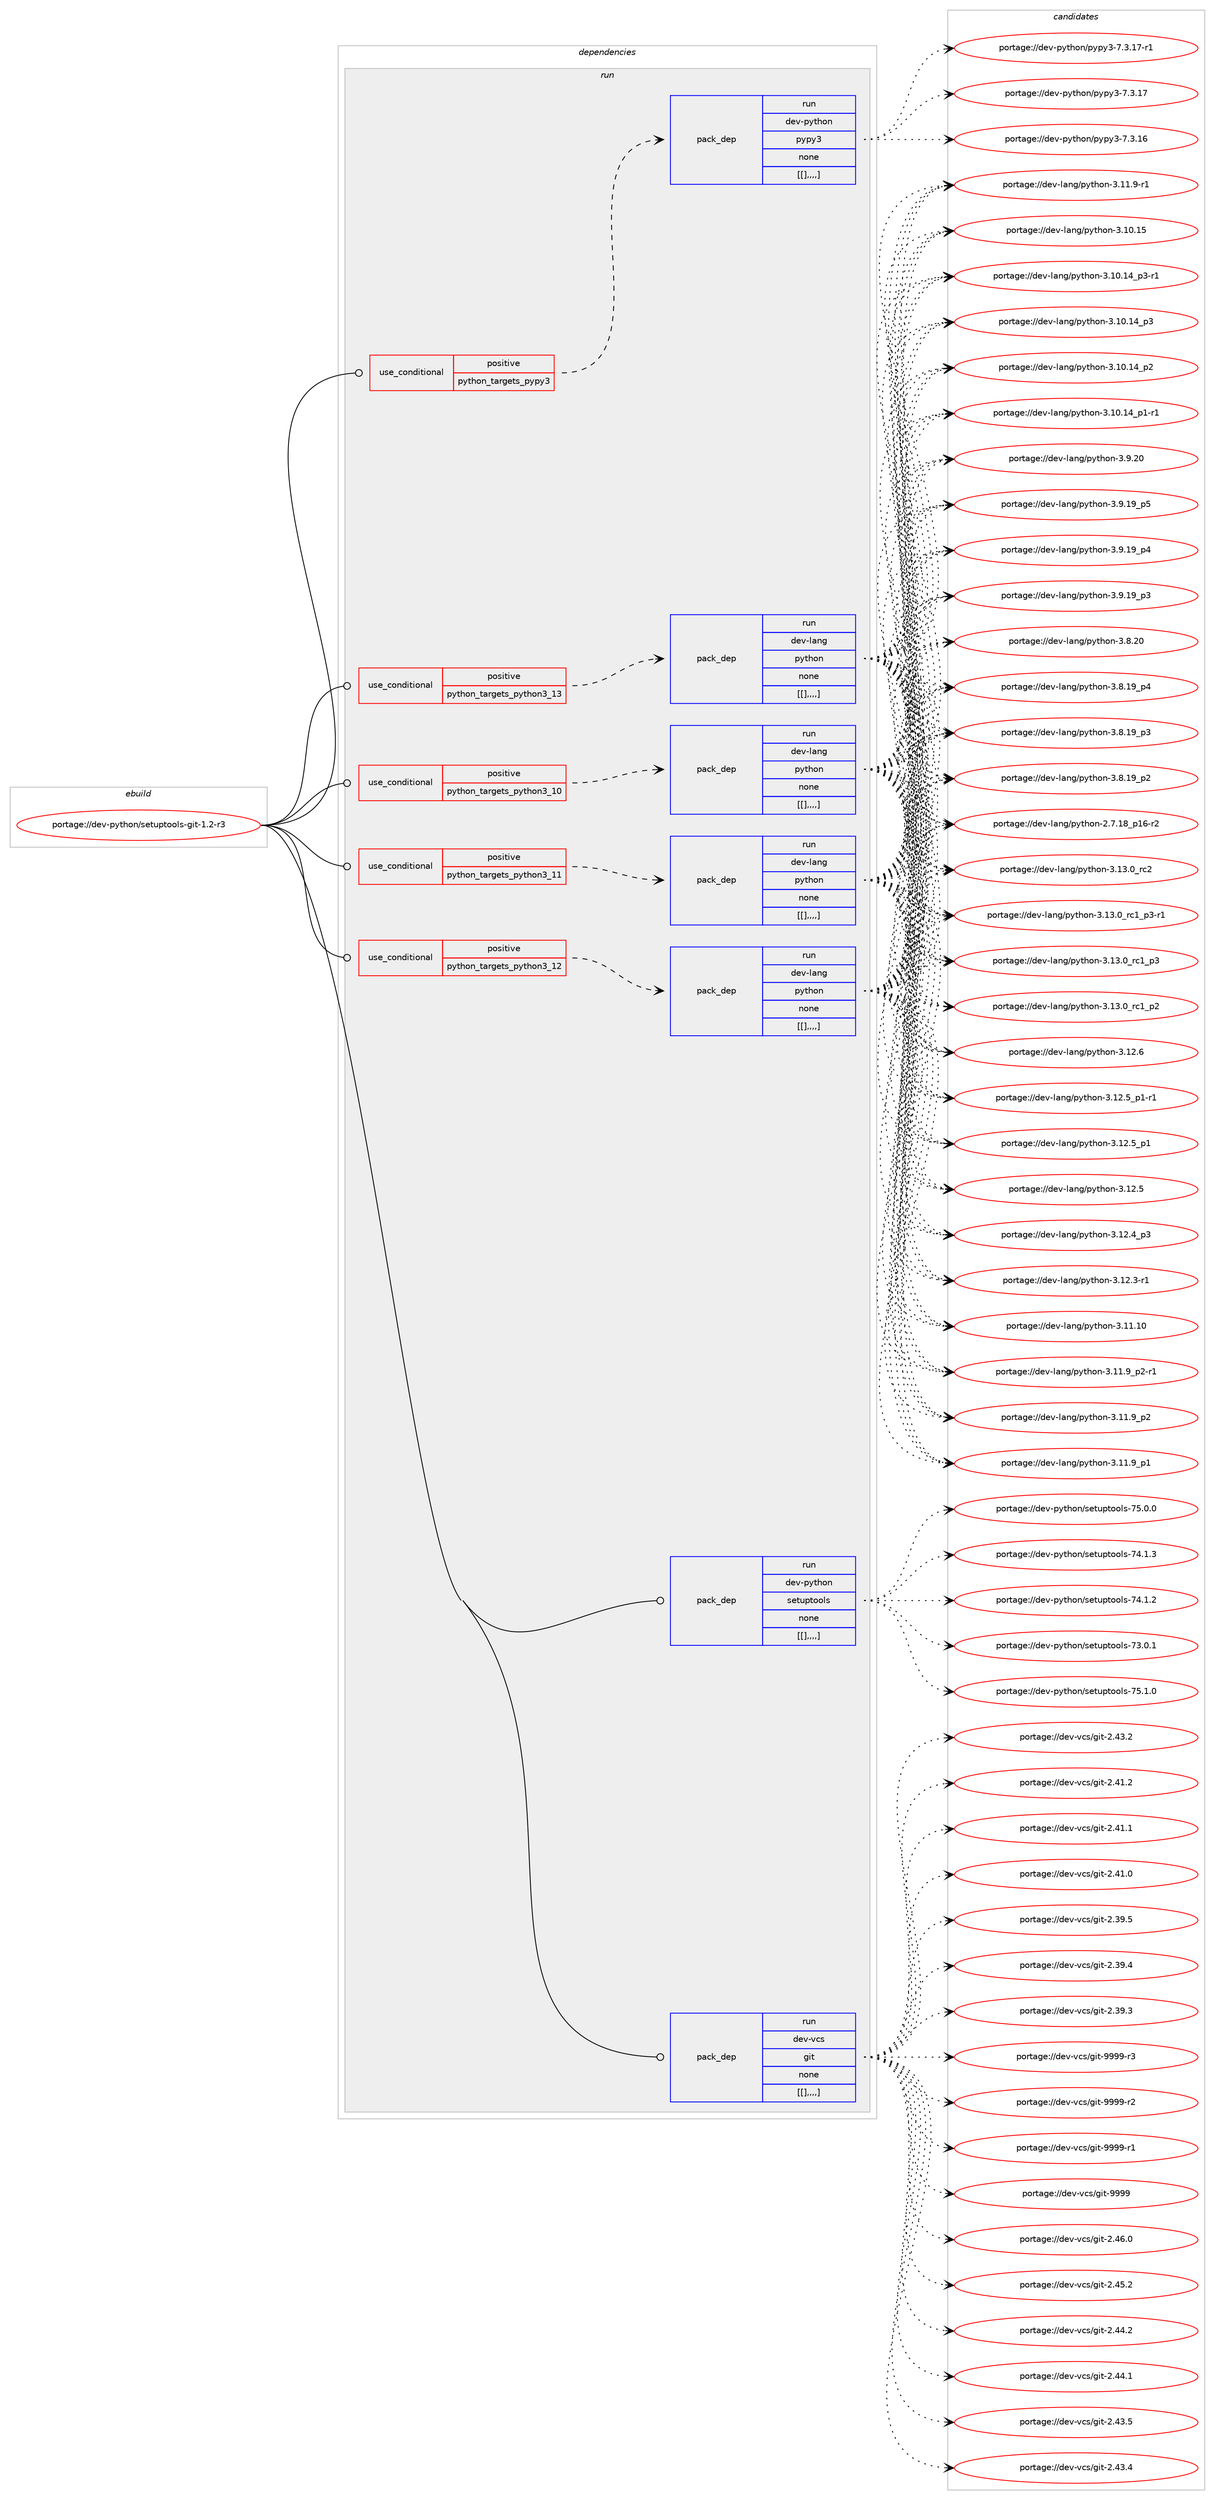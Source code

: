 digraph prolog {

# *************
# Graph options
# *************

newrank=true;
concentrate=true;
compound=true;
graph [rankdir=LR,fontname=Helvetica,fontsize=10,ranksep=1.5];#, ranksep=2.5, nodesep=0.2];
edge  [arrowhead=vee];
node  [fontname=Helvetica,fontsize=10];

# **********
# The ebuild
# **********

subgraph cluster_leftcol {
color=gray;
label=<<i>ebuild</i>>;
id [label="portage://dev-python/setuptools-git-1.2-r3", color=red, width=4, href="../dev-python/setuptools-git-1.2-r3.svg"];
}

# ****************
# The dependencies
# ****************

subgraph cluster_midcol {
color=gray;
label=<<i>dependencies</i>>;
subgraph cluster_compile {
fillcolor="#eeeeee";
style=filled;
label=<<i>compile</i>>;
}
subgraph cluster_compileandrun {
fillcolor="#eeeeee";
style=filled;
label=<<i>compile and run</i>>;
}
subgraph cluster_run {
fillcolor="#eeeeee";
style=filled;
label=<<i>run</i>>;
subgraph cond40499 {
dependency165275 [label=<<TABLE BORDER="0" CELLBORDER="1" CELLSPACING="0" CELLPADDING="4"><TR><TD ROWSPAN="3" CELLPADDING="10">use_conditional</TD></TR><TR><TD>positive</TD></TR><TR><TD>python_targets_pypy3</TD></TR></TABLE>>, shape=none, color=red];
subgraph pack123515 {
dependency165276 [label=<<TABLE BORDER="0" CELLBORDER="1" CELLSPACING="0" CELLPADDING="4" WIDTH="220"><TR><TD ROWSPAN="6" CELLPADDING="30">pack_dep</TD></TR><TR><TD WIDTH="110">run</TD></TR><TR><TD>dev-python</TD></TR><TR><TD>pypy3</TD></TR><TR><TD>none</TD></TR><TR><TD>[[],,,,]</TD></TR></TABLE>>, shape=none, color=blue];
}
dependency165275:e -> dependency165276:w [weight=20,style="dashed",arrowhead="vee"];
}
id:e -> dependency165275:w [weight=20,style="solid",arrowhead="odot"];
subgraph cond40500 {
dependency165277 [label=<<TABLE BORDER="0" CELLBORDER="1" CELLSPACING="0" CELLPADDING="4"><TR><TD ROWSPAN="3" CELLPADDING="10">use_conditional</TD></TR><TR><TD>positive</TD></TR><TR><TD>python_targets_python3_10</TD></TR></TABLE>>, shape=none, color=red];
subgraph pack123516 {
dependency165278 [label=<<TABLE BORDER="0" CELLBORDER="1" CELLSPACING="0" CELLPADDING="4" WIDTH="220"><TR><TD ROWSPAN="6" CELLPADDING="30">pack_dep</TD></TR><TR><TD WIDTH="110">run</TD></TR><TR><TD>dev-lang</TD></TR><TR><TD>python</TD></TR><TR><TD>none</TD></TR><TR><TD>[[],,,,]</TD></TR></TABLE>>, shape=none, color=blue];
}
dependency165277:e -> dependency165278:w [weight=20,style="dashed",arrowhead="vee"];
}
id:e -> dependency165277:w [weight=20,style="solid",arrowhead="odot"];
subgraph cond40501 {
dependency165279 [label=<<TABLE BORDER="0" CELLBORDER="1" CELLSPACING="0" CELLPADDING="4"><TR><TD ROWSPAN="3" CELLPADDING="10">use_conditional</TD></TR><TR><TD>positive</TD></TR><TR><TD>python_targets_python3_11</TD></TR></TABLE>>, shape=none, color=red];
subgraph pack123517 {
dependency165280 [label=<<TABLE BORDER="0" CELLBORDER="1" CELLSPACING="0" CELLPADDING="4" WIDTH="220"><TR><TD ROWSPAN="6" CELLPADDING="30">pack_dep</TD></TR><TR><TD WIDTH="110">run</TD></TR><TR><TD>dev-lang</TD></TR><TR><TD>python</TD></TR><TR><TD>none</TD></TR><TR><TD>[[],,,,]</TD></TR></TABLE>>, shape=none, color=blue];
}
dependency165279:e -> dependency165280:w [weight=20,style="dashed",arrowhead="vee"];
}
id:e -> dependency165279:w [weight=20,style="solid",arrowhead="odot"];
subgraph cond40502 {
dependency165281 [label=<<TABLE BORDER="0" CELLBORDER="1" CELLSPACING="0" CELLPADDING="4"><TR><TD ROWSPAN="3" CELLPADDING="10">use_conditional</TD></TR><TR><TD>positive</TD></TR><TR><TD>python_targets_python3_12</TD></TR></TABLE>>, shape=none, color=red];
subgraph pack123518 {
dependency165282 [label=<<TABLE BORDER="0" CELLBORDER="1" CELLSPACING="0" CELLPADDING="4" WIDTH="220"><TR><TD ROWSPAN="6" CELLPADDING="30">pack_dep</TD></TR><TR><TD WIDTH="110">run</TD></TR><TR><TD>dev-lang</TD></TR><TR><TD>python</TD></TR><TR><TD>none</TD></TR><TR><TD>[[],,,,]</TD></TR></TABLE>>, shape=none, color=blue];
}
dependency165281:e -> dependency165282:w [weight=20,style="dashed",arrowhead="vee"];
}
id:e -> dependency165281:w [weight=20,style="solid",arrowhead="odot"];
subgraph cond40503 {
dependency165283 [label=<<TABLE BORDER="0" CELLBORDER="1" CELLSPACING="0" CELLPADDING="4"><TR><TD ROWSPAN="3" CELLPADDING="10">use_conditional</TD></TR><TR><TD>positive</TD></TR><TR><TD>python_targets_python3_13</TD></TR></TABLE>>, shape=none, color=red];
subgraph pack123519 {
dependency165284 [label=<<TABLE BORDER="0" CELLBORDER="1" CELLSPACING="0" CELLPADDING="4" WIDTH="220"><TR><TD ROWSPAN="6" CELLPADDING="30">pack_dep</TD></TR><TR><TD WIDTH="110">run</TD></TR><TR><TD>dev-lang</TD></TR><TR><TD>python</TD></TR><TR><TD>none</TD></TR><TR><TD>[[],,,,]</TD></TR></TABLE>>, shape=none, color=blue];
}
dependency165283:e -> dependency165284:w [weight=20,style="dashed",arrowhead="vee"];
}
id:e -> dependency165283:w [weight=20,style="solid",arrowhead="odot"];
subgraph pack123520 {
dependency165285 [label=<<TABLE BORDER="0" CELLBORDER="1" CELLSPACING="0" CELLPADDING="4" WIDTH="220"><TR><TD ROWSPAN="6" CELLPADDING="30">pack_dep</TD></TR><TR><TD WIDTH="110">run</TD></TR><TR><TD>dev-python</TD></TR><TR><TD>setuptools</TD></TR><TR><TD>none</TD></TR><TR><TD>[[],,,,]</TD></TR></TABLE>>, shape=none, color=blue];
}
id:e -> dependency165285:w [weight=20,style="solid",arrowhead="odot"];
subgraph pack123521 {
dependency165286 [label=<<TABLE BORDER="0" CELLBORDER="1" CELLSPACING="0" CELLPADDING="4" WIDTH="220"><TR><TD ROWSPAN="6" CELLPADDING="30">pack_dep</TD></TR><TR><TD WIDTH="110">run</TD></TR><TR><TD>dev-vcs</TD></TR><TR><TD>git</TD></TR><TR><TD>none</TD></TR><TR><TD>[[],,,,]</TD></TR></TABLE>>, shape=none, color=blue];
}
id:e -> dependency165286:w [weight=20,style="solid",arrowhead="odot"];
}
}

# **************
# The candidates
# **************

subgraph cluster_choices {
rank=same;
color=gray;
label=<<i>candidates</i>>;

subgraph choice123515 {
color=black;
nodesep=1;
choice100101118451121211161041111104711212111212151455546514649554511449 [label="portage://dev-python/pypy3-7.3.17-r1", color=red, width=4,href="../dev-python/pypy3-7.3.17-r1.svg"];
choice10010111845112121116104111110471121211121215145554651464955 [label="portage://dev-python/pypy3-7.3.17", color=red, width=4,href="../dev-python/pypy3-7.3.17.svg"];
choice10010111845112121116104111110471121211121215145554651464954 [label="portage://dev-python/pypy3-7.3.16", color=red, width=4,href="../dev-python/pypy3-7.3.16.svg"];
dependency165276:e -> choice100101118451121211161041111104711212111212151455546514649554511449:w [style=dotted,weight="100"];
dependency165276:e -> choice10010111845112121116104111110471121211121215145554651464955:w [style=dotted,weight="100"];
dependency165276:e -> choice10010111845112121116104111110471121211121215145554651464954:w [style=dotted,weight="100"];
}
subgraph choice123516 {
color=black;
nodesep=1;
choice10010111845108971101034711212111610411111045514649514648951149950 [label="portage://dev-lang/python-3.13.0_rc2", color=red, width=4,href="../dev-lang/python-3.13.0_rc2.svg"];
choice1001011184510897110103471121211161041111104551464951464895114994995112514511449 [label="portage://dev-lang/python-3.13.0_rc1_p3-r1", color=red, width=4,href="../dev-lang/python-3.13.0_rc1_p3-r1.svg"];
choice100101118451089711010347112121116104111110455146495146489511499499511251 [label="portage://dev-lang/python-3.13.0_rc1_p3", color=red, width=4,href="../dev-lang/python-3.13.0_rc1_p3.svg"];
choice100101118451089711010347112121116104111110455146495146489511499499511250 [label="portage://dev-lang/python-3.13.0_rc1_p2", color=red, width=4,href="../dev-lang/python-3.13.0_rc1_p2.svg"];
choice10010111845108971101034711212111610411111045514649504654 [label="portage://dev-lang/python-3.12.6", color=red, width=4,href="../dev-lang/python-3.12.6.svg"];
choice1001011184510897110103471121211161041111104551464950465395112494511449 [label="portage://dev-lang/python-3.12.5_p1-r1", color=red, width=4,href="../dev-lang/python-3.12.5_p1-r1.svg"];
choice100101118451089711010347112121116104111110455146495046539511249 [label="portage://dev-lang/python-3.12.5_p1", color=red, width=4,href="../dev-lang/python-3.12.5_p1.svg"];
choice10010111845108971101034711212111610411111045514649504653 [label="portage://dev-lang/python-3.12.5", color=red, width=4,href="../dev-lang/python-3.12.5.svg"];
choice100101118451089711010347112121116104111110455146495046529511251 [label="portage://dev-lang/python-3.12.4_p3", color=red, width=4,href="../dev-lang/python-3.12.4_p3.svg"];
choice100101118451089711010347112121116104111110455146495046514511449 [label="portage://dev-lang/python-3.12.3-r1", color=red, width=4,href="../dev-lang/python-3.12.3-r1.svg"];
choice1001011184510897110103471121211161041111104551464949464948 [label="portage://dev-lang/python-3.11.10", color=red, width=4,href="../dev-lang/python-3.11.10.svg"];
choice1001011184510897110103471121211161041111104551464949465795112504511449 [label="portage://dev-lang/python-3.11.9_p2-r1", color=red, width=4,href="../dev-lang/python-3.11.9_p2-r1.svg"];
choice100101118451089711010347112121116104111110455146494946579511250 [label="portage://dev-lang/python-3.11.9_p2", color=red, width=4,href="../dev-lang/python-3.11.9_p2.svg"];
choice100101118451089711010347112121116104111110455146494946579511249 [label="portage://dev-lang/python-3.11.9_p1", color=red, width=4,href="../dev-lang/python-3.11.9_p1.svg"];
choice100101118451089711010347112121116104111110455146494946574511449 [label="portage://dev-lang/python-3.11.9-r1", color=red, width=4,href="../dev-lang/python-3.11.9-r1.svg"];
choice1001011184510897110103471121211161041111104551464948464953 [label="portage://dev-lang/python-3.10.15", color=red, width=4,href="../dev-lang/python-3.10.15.svg"];
choice100101118451089711010347112121116104111110455146494846495295112514511449 [label="portage://dev-lang/python-3.10.14_p3-r1", color=red, width=4,href="../dev-lang/python-3.10.14_p3-r1.svg"];
choice10010111845108971101034711212111610411111045514649484649529511251 [label="portage://dev-lang/python-3.10.14_p3", color=red, width=4,href="../dev-lang/python-3.10.14_p3.svg"];
choice10010111845108971101034711212111610411111045514649484649529511250 [label="portage://dev-lang/python-3.10.14_p2", color=red, width=4,href="../dev-lang/python-3.10.14_p2.svg"];
choice100101118451089711010347112121116104111110455146494846495295112494511449 [label="portage://dev-lang/python-3.10.14_p1-r1", color=red, width=4,href="../dev-lang/python-3.10.14_p1-r1.svg"];
choice10010111845108971101034711212111610411111045514657465048 [label="portage://dev-lang/python-3.9.20", color=red, width=4,href="../dev-lang/python-3.9.20.svg"];
choice100101118451089711010347112121116104111110455146574649579511253 [label="portage://dev-lang/python-3.9.19_p5", color=red, width=4,href="../dev-lang/python-3.9.19_p5.svg"];
choice100101118451089711010347112121116104111110455146574649579511252 [label="portage://dev-lang/python-3.9.19_p4", color=red, width=4,href="../dev-lang/python-3.9.19_p4.svg"];
choice100101118451089711010347112121116104111110455146574649579511251 [label="portage://dev-lang/python-3.9.19_p3", color=red, width=4,href="../dev-lang/python-3.9.19_p3.svg"];
choice10010111845108971101034711212111610411111045514656465048 [label="portage://dev-lang/python-3.8.20", color=red, width=4,href="../dev-lang/python-3.8.20.svg"];
choice100101118451089711010347112121116104111110455146564649579511252 [label="portage://dev-lang/python-3.8.19_p4", color=red, width=4,href="../dev-lang/python-3.8.19_p4.svg"];
choice100101118451089711010347112121116104111110455146564649579511251 [label="portage://dev-lang/python-3.8.19_p3", color=red, width=4,href="../dev-lang/python-3.8.19_p3.svg"];
choice100101118451089711010347112121116104111110455146564649579511250 [label="portage://dev-lang/python-3.8.19_p2", color=red, width=4,href="../dev-lang/python-3.8.19_p2.svg"];
choice100101118451089711010347112121116104111110455046554649569511249544511450 [label="portage://dev-lang/python-2.7.18_p16-r2", color=red, width=4,href="../dev-lang/python-2.7.18_p16-r2.svg"];
dependency165278:e -> choice10010111845108971101034711212111610411111045514649514648951149950:w [style=dotted,weight="100"];
dependency165278:e -> choice1001011184510897110103471121211161041111104551464951464895114994995112514511449:w [style=dotted,weight="100"];
dependency165278:e -> choice100101118451089711010347112121116104111110455146495146489511499499511251:w [style=dotted,weight="100"];
dependency165278:e -> choice100101118451089711010347112121116104111110455146495146489511499499511250:w [style=dotted,weight="100"];
dependency165278:e -> choice10010111845108971101034711212111610411111045514649504654:w [style=dotted,weight="100"];
dependency165278:e -> choice1001011184510897110103471121211161041111104551464950465395112494511449:w [style=dotted,weight="100"];
dependency165278:e -> choice100101118451089711010347112121116104111110455146495046539511249:w [style=dotted,weight="100"];
dependency165278:e -> choice10010111845108971101034711212111610411111045514649504653:w [style=dotted,weight="100"];
dependency165278:e -> choice100101118451089711010347112121116104111110455146495046529511251:w [style=dotted,weight="100"];
dependency165278:e -> choice100101118451089711010347112121116104111110455146495046514511449:w [style=dotted,weight="100"];
dependency165278:e -> choice1001011184510897110103471121211161041111104551464949464948:w [style=dotted,weight="100"];
dependency165278:e -> choice1001011184510897110103471121211161041111104551464949465795112504511449:w [style=dotted,weight="100"];
dependency165278:e -> choice100101118451089711010347112121116104111110455146494946579511250:w [style=dotted,weight="100"];
dependency165278:e -> choice100101118451089711010347112121116104111110455146494946579511249:w [style=dotted,weight="100"];
dependency165278:e -> choice100101118451089711010347112121116104111110455146494946574511449:w [style=dotted,weight="100"];
dependency165278:e -> choice1001011184510897110103471121211161041111104551464948464953:w [style=dotted,weight="100"];
dependency165278:e -> choice100101118451089711010347112121116104111110455146494846495295112514511449:w [style=dotted,weight="100"];
dependency165278:e -> choice10010111845108971101034711212111610411111045514649484649529511251:w [style=dotted,weight="100"];
dependency165278:e -> choice10010111845108971101034711212111610411111045514649484649529511250:w [style=dotted,weight="100"];
dependency165278:e -> choice100101118451089711010347112121116104111110455146494846495295112494511449:w [style=dotted,weight="100"];
dependency165278:e -> choice10010111845108971101034711212111610411111045514657465048:w [style=dotted,weight="100"];
dependency165278:e -> choice100101118451089711010347112121116104111110455146574649579511253:w [style=dotted,weight="100"];
dependency165278:e -> choice100101118451089711010347112121116104111110455146574649579511252:w [style=dotted,weight="100"];
dependency165278:e -> choice100101118451089711010347112121116104111110455146574649579511251:w [style=dotted,weight="100"];
dependency165278:e -> choice10010111845108971101034711212111610411111045514656465048:w [style=dotted,weight="100"];
dependency165278:e -> choice100101118451089711010347112121116104111110455146564649579511252:w [style=dotted,weight="100"];
dependency165278:e -> choice100101118451089711010347112121116104111110455146564649579511251:w [style=dotted,weight="100"];
dependency165278:e -> choice100101118451089711010347112121116104111110455146564649579511250:w [style=dotted,weight="100"];
dependency165278:e -> choice100101118451089711010347112121116104111110455046554649569511249544511450:w [style=dotted,weight="100"];
}
subgraph choice123517 {
color=black;
nodesep=1;
choice10010111845108971101034711212111610411111045514649514648951149950 [label="portage://dev-lang/python-3.13.0_rc2", color=red, width=4,href="../dev-lang/python-3.13.0_rc2.svg"];
choice1001011184510897110103471121211161041111104551464951464895114994995112514511449 [label="portage://dev-lang/python-3.13.0_rc1_p3-r1", color=red, width=4,href="../dev-lang/python-3.13.0_rc1_p3-r1.svg"];
choice100101118451089711010347112121116104111110455146495146489511499499511251 [label="portage://dev-lang/python-3.13.0_rc1_p3", color=red, width=4,href="../dev-lang/python-3.13.0_rc1_p3.svg"];
choice100101118451089711010347112121116104111110455146495146489511499499511250 [label="portage://dev-lang/python-3.13.0_rc1_p2", color=red, width=4,href="../dev-lang/python-3.13.0_rc1_p2.svg"];
choice10010111845108971101034711212111610411111045514649504654 [label="portage://dev-lang/python-3.12.6", color=red, width=4,href="../dev-lang/python-3.12.6.svg"];
choice1001011184510897110103471121211161041111104551464950465395112494511449 [label="portage://dev-lang/python-3.12.5_p1-r1", color=red, width=4,href="../dev-lang/python-3.12.5_p1-r1.svg"];
choice100101118451089711010347112121116104111110455146495046539511249 [label="portage://dev-lang/python-3.12.5_p1", color=red, width=4,href="../dev-lang/python-3.12.5_p1.svg"];
choice10010111845108971101034711212111610411111045514649504653 [label="portage://dev-lang/python-3.12.5", color=red, width=4,href="../dev-lang/python-3.12.5.svg"];
choice100101118451089711010347112121116104111110455146495046529511251 [label="portage://dev-lang/python-3.12.4_p3", color=red, width=4,href="../dev-lang/python-3.12.4_p3.svg"];
choice100101118451089711010347112121116104111110455146495046514511449 [label="portage://dev-lang/python-3.12.3-r1", color=red, width=4,href="../dev-lang/python-3.12.3-r1.svg"];
choice1001011184510897110103471121211161041111104551464949464948 [label="portage://dev-lang/python-3.11.10", color=red, width=4,href="../dev-lang/python-3.11.10.svg"];
choice1001011184510897110103471121211161041111104551464949465795112504511449 [label="portage://dev-lang/python-3.11.9_p2-r1", color=red, width=4,href="../dev-lang/python-3.11.9_p2-r1.svg"];
choice100101118451089711010347112121116104111110455146494946579511250 [label="portage://dev-lang/python-3.11.9_p2", color=red, width=4,href="../dev-lang/python-3.11.9_p2.svg"];
choice100101118451089711010347112121116104111110455146494946579511249 [label="portage://dev-lang/python-3.11.9_p1", color=red, width=4,href="../dev-lang/python-3.11.9_p1.svg"];
choice100101118451089711010347112121116104111110455146494946574511449 [label="portage://dev-lang/python-3.11.9-r1", color=red, width=4,href="../dev-lang/python-3.11.9-r1.svg"];
choice1001011184510897110103471121211161041111104551464948464953 [label="portage://dev-lang/python-3.10.15", color=red, width=4,href="../dev-lang/python-3.10.15.svg"];
choice100101118451089711010347112121116104111110455146494846495295112514511449 [label="portage://dev-lang/python-3.10.14_p3-r1", color=red, width=4,href="../dev-lang/python-3.10.14_p3-r1.svg"];
choice10010111845108971101034711212111610411111045514649484649529511251 [label="portage://dev-lang/python-3.10.14_p3", color=red, width=4,href="../dev-lang/python-3.10.14_p3.svg"];
choice10010111845108971101034711212111610411111045514649484649529511250 [label="portage://dev-lang/python-3.10.14_p2", color=red, width=4,href="../dev-lang/python-3.10.14_p2.svg"];
choice100101118451089711010347112121116104111110455146494846495295112494511449 [label="portage://dev-lang/python-3.10.14_p1-r1", color=red, width=4,href="../dev-lang/python-3.10.14_p1-r1.svg"];
choice10010111845108971101034711212111610411111045514657465048 [label="portage://dev-lang/python-3.9.20", color=red, width=4,href="../dev-lang/python-3.9.20.svg"];
choice100101118451089711010347112121116104111110455146574649579511253 [label="portage://dev-lang/python-3.9.19_p5", color=red, width=4,href="../dev-lang/python-3.9.19_p5.svg"];
choice100101118451089711010347112121116104111110455146574649579511252 [label="portage://dev-lang/python-3.9.19_p4", color=red, width=4,href="../dev-lang/python-3.9.19_p4.svg"];
choice100101118451089711010347112121116104111110455146574649579511251 [label="portage://dev-lang/python-3.9.19_p3", color=red, width=4,href="../dev-lang/python-3.9.19_p3.svg"];
choice10010111845108971101034711212111610411111045514656465048 [label="portage://dev-lang/python-3.8.20", color=red, width=4,href="../dev-lang/python-3.8.20.svg"];
choice100101118451089711010347112121116104111110455146564649579511252 [label="portage://dev-lang/python-3.8.19_p4", color=red, width=4,href="../dev-lang/python-3.8.19_p4.svg"];
choice100101118451089711010347112121116104111110455146564649579511251 [label="portage://dev-lang/python-3.8.19_p3", color=red, width=4,href="../dev-lang/python-3.8.19_p3.svg"];
choice100101118451089711010347112121116104111110455146564649579511250 [label="portage://dev-lang/python-3.8.19_p2", color=red, width=4,href="../dev-lang/python-3.8.19_p2.svg"];
choice100101118451089711010347112121116104111110455046554649569511249544511450 [label="portage://dev-lang/python-2.7.18_p16-r2", color=red, width=4,href="../dev-lang/python-2.7.18_p16-r2.svg"];
dependency165280:e -> choice10010111845108971101034711212111610411111045514649514648951149950:w [style=dotted,weight="100"];
dependency165280:e -> choice1001011184510897110103471121211161041111104551464951464895114994995112514511449:w [style=dotted,weight="100"];
dependency165280:e -> choice100101118451089711010347112121116104111110455146495146489511499499511251:w [style=dotted,weight="100"];
dependency165280:e -> choice100101118451089711010347112121116104111110455146495146489511499499511250:w [style=dotted,weight="100"];
dependency165280:e -> choice10010111845108971101034711212111610411111045514649504654:w [style=dotted,weight="100"];
dependency165280:e -> choice1001011184510897110103471121211161041111104551464950465395112494511449:w [style=dotted,weight="100"];
dependency165280:e -> choice100101118451089711010347112121116104111110455146495046539511249:w [style=dotted,weight="100"];
dependency165280:e -> choice10010111845108971101034711212111610411111045514649504653:w [style=dotted,weight="100"];
dependency165280:e -> choice100101118451089711010347112121116104111110455146495046529511251:w [style=dotted,weight="100"];
dependency165280:e -> choice100101118451089711010347112121116104111110455146495046514511449:w [style=dotted,weight="100"];
dependency165280:e -> choice1001011184510897110103471121211161041111104551464949464948:w [style=dotted,weight="100"];
dependency165280:e -> choice1001011184510897110103471121211161041111104551464949465795112504511449:w [style=dotted,weight="100"];
dependency165280:e -> choice100101118451089711010347112121116104111110455146494946579511250:w [style=dotted,weight="100"];
dependency165280:e -> choice100101118451089711010347112121116104111110455146494946579511249:w [style=dotted,weight="100"];
dependency165280:e -> choice100101118451089711010347112121116104111110455146494946574511449:w [style=dotted,weight="100"];
dependency165280:e -> choice1001011184510897110103471121211161041111104551464948464953:w [style=dotted,weight="100"];
dependency165280:e -> choice100101118451089711010347112121116104111110455146494846495295112514511449:w [style=dotted,weight="100"];
dependency165280:e -> choice10010111845108971101034711212111610411111045514649484649529511251:w [style=dotted,weight="100"];
dependency165280:e -> choice10010111845108971101034711212111610411111045514649484649529511250:w [style=dotted,weight="100"];
dependency165280:e -> choice100101118451089711010347112121116104111110455146494846495295112494511449:w [style=dotted,weight="100"];
dependency165280:e -> choice10010111845108971101034711212111610411111045514657465048:w [style=dotted,weight="100"];
dependency165280:e -> choice100101118451089711010347112121116104111110455146574649579511253:w [style=dotted,weight="100"];
dependency165280:e -> choice100101118451089711010347112121116104111110455146574649579511252:w [style=dotted,weight="100"];
dependency165280:e -> choice100101118451089711010347112121116104111110455146574649579511251:w [style=dotted,weight="100"];
dependency165280:e -> choice10010111845108971101034711212111610411111045514656465048:w [style=dotted,weight="100"];
dependency165280:e -> choice100101118451089711010347112121116104111110455146564649579511252:w [style=dotted,weight="100"];
dependency165280:e -> choice100101118451089711010347112121116104111110455146564649579511251:w [style=dotted,weight="100"];
dependency165280:e -> choice100101118451089711010347112121116104111110455146564649579511250:w [style=dotted,weight="100"];
dependency165280:e -> choice100101118451089711010347112121116104111110455046554649569511249544511450:w [style=dotted,weight="100"];
}
subgraph choice123518 {
color=black;
nodesep=1;
choice10010111845108971101034711212111610411111045514649514648951149950 [label="portage://dev-lang/python-3.13.0_rc2", color=red, width=4,href="../dev-lang/python-3.13.0_rc2.svg"];
choice1001011184510897110103471121211161041111104551464951464895114994995112514511449 [label="portage://dev-lang/python-3.13.0_rc1_p3-r1", color=red, width=4,href="../dev-lang/python-3.13.0_rc1_p3-r1.svg"];
choice100101118451089711010347112121116104111110455146495146489511499499511251 [label="portage://dev-lang/python-3.13.0_rc1_p3", color=red, width=4,href="../dev-lang/python-3.13.0_rc1_p3.svg"];
choice100101118451089711010347112121116104111110455146495146489511499499511250 [label="portage://dev-lang/python-3.13.0_rc1_p2", color=red, width=4,href="../dev-lang/python-3.13.0_rc1_p2.svg"];
choice10010111845108971101034711212111610411111045514649504654 [label="portage://dev-lang/python-3.12.6", color=red, width=4,href="../dev-lang/python-3.12.6.svg"];
choice1001011184510897110103471121211161041111104551464950465395112494511449 [label="portage://dev-lang/python-3.12.5_p1-r1", color=red, width=4,href="../dev-lang/python-3.12.5_p1-r1.svg"];
choice100101118451089711010347112121116104111110455146495046539511249 [label="portage://dev-lang/python-3.12.5_p1", color=red, width=4,href="../dev-lang/python-3.12.5_p1.svg"];
choice10010111845108971101034711212111610411111045514649504653 [label="portage://dev-lang/python-3.12.5", color=red, width=4,href="../dev-lang/python-3.12.5.svg"];
choice100101118451089711010347112121116104111110455146495046529511251 [label="portage://dev-lang/python-3.12.4_p3", color=red, width=4,href="../dev-lang/python-3.12.4_p3.svg"];
choice100101118451089711010347112121116104111110455146495046514511449 [label="portage://dev-lang/python-3.12.3-r1", color=red, width=4,href="../dev-lang/python-3.12.3-r1.svg"];
choice1001011184510897110103471121211161041111104551464949464948 [label="portage://dev-lang/python-3.11.10", color=red, width=4,href="../dev-lang/python-3.11.10.svg"];
choice1001011184510897110103471121211161041111104551464949465795112504511449 [label="portage://dev-lang/python-3.11.9_p2-r1", color=red, width=4,href="../dev-lang/python-3.11.9_p2-r1.svg"];
choice100101118451089711010347112121116104111110455146494946579511250 [label="portage://dev-lang/python-3.11.9_p2", color=red, width=4,href="../dev-lang/python-3.11.9_p2.svg"];
choice100101118451089711010347112121116104111110455146494946579511249 [label="portage://dev-lang/python-3.11.9_p1", color=red, width=4,href="../dev-lang/python-3.11.9_p1.svg"];
choice100101118451089711010347112121116104111110455146494946574511449 [label="portage://dev-lang/python-3.11.9-r1", color=red, width=4,href="../dev-lang/python-3.11.9-r1.svg"];
choice1001011184510897110103471121211161041111104551464948464953 [label="portage://dev-lang/python-3.10.15", color=red, width=4,href="../dev-lang/python-3.10.15.svg"];
choice100101118451089711010347112121116104111110455146494846495295112514511449 [label="portage://dev-lang/python-3.10.14_p3-r1", color=red, width=4,href="../dev-lang/python-3.10.14_p3-r1.svg"];
choice10010111845108971101034711212111610411111045514649484649529511251 [label="portage://dev-lang/python-3.10.14_p3", color=red, width=4,href="../dev-lang/python-3.10.14_p3.svg"];
choice10010111845108971101034711212111610411111045514649484649529511250 [label="portage://dev-lang/python-3.10.14_p2", color=red, width=4,href="../dev-lang/python-3.10.14_p2.svg"];
choice100101118451089711010347112121116104111110455146494846495295112494511449 [label="portage://dev-lang/python-3.10.14_p1-r1", color=red, width=4,href="../dev-lang/python-3.10.14_p1-r1.svg"];
choice10010111845108971101034711212111610411111045514657465048 [label="portage://dev-lang/python-3.9.20", color=red, width=4,href="../dev-lang/python-3.9.20.svg"];
choice100101118451089711010347112121116104111110455146574649579511253 [label="portage://dev-lang/python-3.9.19_p5", color=red, width=4,href="../dev-lang/python-3.9.19_p5.svg"];
choice100101118451089711010347112121116104111110455146574649579511252 [label="portage://dev-lang/python-3.9.19_p4", color=red, width=4,href="../dev-lang/python-3.9.19_p4.svg"];
choice100101118451089711010347112121116104111110455146574649579511251 [label="portage://dev-lang/python-3.9.19_p3", color=red, width=4,href="../dev-lang/python-3.9.19_p3.svg"];
choice10010111845108971101034711212111610411111045514656465048 [label="portage://dev-lang/python-3.8.20", color=red, width=4,href="../dev-lang/python-3.8.20.svg"];
choice100101118451089711010347112121116104111110455146564649579511252 [label="portage://dev-lang/python-3.8.19_p4", color=red, width=4,href="../dev-lang/python-3.8.19_p4.svg"];
choice100101118451089711010347112121116104111110455146564649579511251 [label="portage://dev-lang/python-3.8.19_p3", color=red, width=4,href="../dev-lang/python-3.8.19_p3.svg"];
choice100101118451089711010347112121116104111110455146564649579511250 [label="portage://dev-lang/python-3.8.19_p2", color=red, width=4,href="../dev-lang/python-3.8.19_p2.svg"];
choice100101118451089711010347112121116104111110455046554649569511249544511450 [label="portage://dev-lang/python-2.7.18_p16-r2", color=red, width=4,href="../dev-lang/python-2.7.18_p16-r2.svg"];
dependency165282:e -> choice10010111845108971101034711212111610411111045514649514648951149950:w [style=dotted,weight="100"];
dependency165282:e -> choice1001011184510897110103471121211161041111104551464951464895114994995112514511449:w [style=dotted,weight="100"];
dependency165282:e -> choice100101118451089711010347112121116104111110455146495146489511499499511251:w [style=dotted,weight="100"];
dependency165282:e -> choice100101118451089711010347112121116104111110455146495146489511499499511250:w [style=dotted,weight="100"];
dependency165282:e -> choice10010111845108971101034711212111610411111045514649504654:w [style=dotted,weight="100"];
dependency165282:e -> choice1001011184510897110103471121211161041111104551464950465395112494511449:w [style=dotted,weight="100"];
dependency165282:e -> choice100101118451089711010347112121116104111110455146495046539511249:w [style=dotted,weight="100"];
dependency165282:e -> choice10010111845108971101034711212111610411111045514649504653:w [style=dotted,weight="100"];
dependency165282:e -> choice100101118451089711010347112121116104111110455146495046529511251:w [style=dotted,weight="100"];
dependency165282:e -> choice100101118451089711010347112121116104111110455146495046514511449:w [style=dotted,weight="100"];
dependency165282:e -> choice1001011184510897110103471121211161041111104551464949464948:w [style=dotted,weight="100"];
dependency165282:e -> choice1001011184510897110103471121211161041111104551464949465795112504511449:w [style=dotted,weight="100"];
dependency165282:e -> choice100101118451089711010347112121116104111110455146494946579511250:w [style=dotted,weight="100"];
dependency165282:e -> choice100101118451089711010347112121116104111110455146494946579511249:w [style=dotted,weight="100"];
dependency165282:e -> choice100101118451089711010347112121116104111110455146494946574511449:w [style=dotted,weight="100"];
dependency165282:e -> choice1001011184510897110103471121211161041111104551464948464953:w [style=dotted,weight="100"];
dependency165282:e -> choice100101118451089711010347112121116104111110455146494846495295112514511449:w [style=dotted,weight="100"];
dependency165282:e -> choice10010111845108971101034711212111610411111045514649484649529511251:w [style=dotted,weight="100"];
dependency165282:e -> choice10010111845108971101034711212111610411111045514649484649529511250:w [style=dotted,weight="100"];
dependency165282:e -> choice100101118451089711010347112121116104111110455146494846495295112494511449:w [style=dotted,weight="100"];
dependency165282:e -> choice10010111845108971101034711212111610411111045514657465048:w [style=dotted,weight="100"];
dependency165282:e -> choice100101118451089711010347112121116104111110455146574649579511253:w [style=dotted,weight="100"];
dependency165282:e -> choice100101118451089711010347112121116104111110455146574649579511252:w [style=dotted,weight="100"];
dependency165282:e -> choice100101118451089711010347112121116104111110455146574649579511251:w [style=dotted,weight="100"];
dependency165282:e -> choice10010111845108971101034711212111610411111045514656465048:w [style=dotted,weight="100"];
dependency165282:e -> choice100101118451089711010347112121116104111110455146564649579511252:w [style=dotted,weight="100"];
dependency165282:e -> choice100101118451089711010347112121116104111110455146564649579511251:w [style=dotted,weight="100"];
dependency165282:e -> choice100101118451089711010347112121116104111110455146564649579511250:w [style=dotted,weight="100"];
dependency165282:e -> choice100101118451089711010347112121116104111110455046554649569511249544511450:w [style=dotted,weight="100"];
}
subgraph choice123519 {
color=black;
nodesep=1;
choice10010111845108971101034711212111610411111045514649514648951149950 [label="portage://dev-lang/python-3.13.0_rc2", color=red, width=4,href="../dev-lang/python-3.13.0_rc2.svg"];
choice1001011184510897110103471121211161041111104551464951464895114994995112514511449 [label="portage://dev-lang/python-3.13.0_rc1_p3-r1", color=red, width=4,href="../dev-lang/python-3.13.0_rc1_p3-r1.svg"];
choice100101118451089711010347112121116104111110455146495146489511499499511251 [label="portage://dev-lang/python-3.13.0_rc1_p3", color=red, width=4,href="../dev-lang/python-3.13.0_rc1_p3.svg"];
choice100101118451089711010347112121116104111110455146495146489511499499511250 [label="portage://dev-lang/python-3.13.0_rc1_p2", color=red, width=4,href="../dev-lang/python-3.13.0_rc1_p2.svg"];
choice10010111845108971101034711212111610411111045514649504654 [label="portage://dev-lang/python-3.12.6", color=red, width=4,href="../dev-lang/python-3.12.6.svg"];
choice1001011184510897110103471121211161041111104551464950465395112494511449 [label="portage://dev-lang/python-3.12.5_p1-r1", color=red, width=4,href="../dev-lang/python-3.12.5_p1-r1.svg"];
choice100101118451089711010347112121116104111110455146495046539511249 [label="portage://dev-lang/python-3.12.5_p1", color=red, width=4,href="../dev-lang/python-3.12.5_p1.svg"];
choice10010111845108971101034711212111610411111045514649504653 [label="portage://dev-lang/python-3.12.5", color=red, width=4,href="../dev-lang/python-3.12.5.svg"];
choice100101118451089711010347112121116104111110455146495046529511251 [label="portage://dev-lang/python-3.12.4_p3", color=red, width=4,href="../dev-lang/python-3.12.4_p3.svg"];
choice100101118451089711010347112121116104111110455146495046514511449 [label="portage://dev-lang/python-3.12.3-r1", color=red, width=4,href="../dev-lang/python-3.12.3-r1.svg"];
choice1001011184510897110103471121211161041111104551464949464948 [label="portage://dev-lang/python-3.11.10", color=red, width=4,href="../dev-lang/python-3.11.10.svg"];
choice1001011184510897110103471121211161041111104551464949465795112504511449 [label="portage://dev-lang/python-3.11.9_p2-r1", color=red, width=4,href="../dev-lang/python-3.11.9_p2-r1.svg"];
choice100101118451089711010347112121116104111110455146494946579511250 [label="portage://dev-lang/python-3.11.9_p2", color=red, width=4,href="../dev-lang/python-3.11.9_p2.svg"];
choice100101118451089711010347112121116104111110455146494946579511249 [label="portage://dev-lang/python-3.11.9_p1", color=red, width=4,href="../dev-lang/python-3.11.9_p1.svg"];
choice100101118451089711010347112121116104111110455146494946574511449 [label="portage://dev-lang/python-3.11.9-r1", color=red, width=4,href="../dev-lang/python-3.11.9-r1.svg"];
choice1001011184510897110103471121211161041111104551464948464953 [label="portage://dev-lang/python-3.10.15", color=red, width=4,href="../dev-lang/python-3.10.15.svg"];
choice100101118451089711010347112121116104111110455146494846495295112514511449 [label="portage://dev-lang/python-3.10.14_p3-r1", color=red, width=4,href="../dev-lang/python-3.10.14_p3-r1.svg"];
choice10010111845108971101034711212111610411111045514649484649529511251 [label="portage://dev-lang/python-3.10.14_p3", color=red, width=4,href="../dev-lang/python-3.10.14_p3.svg"];
choice10010111845108971101034711212111610411111045514649484649529511250 [label="portage://dev-lang/python-3.10.14_p2", color=red, width=4,href="../dev-lang/python-3.10.14_p2.svg"];
choice100101118451089711010347112121116104111110455146494846495295112494511449 [label="portage://dev-lang/python-3.10.14_p1-r1", color=red, width=4,href="../dev-lang/python-3.10.14_p1-r1.svg"];
choice10010111845108971101034711212111610411111045514657465048 [label="portage://dev-lang/python-3.9.20", color=red, width=4,href="../dev-lang/python-3.9.20.svg"];
choice100101118451089711010347112121116104111110455146574649579511253 [label="portage://dev-lang/python-3.9.19_p5", color=red, width=4,href="../dev-lang/python-3.9.19_p5.svg"];
choice100101118451089711010347112121116104111110455146574649579511252 [label="portage://dev-lang/python-3.9.19_p4", color=red, width=4,href="../dev-lang/python-3.9.19_p4.svg"];
choice100101118451089711010347112121116104111110455146574649579511251 [label="portage://dev-lang/python-3.9.19_p3", color=red, width=4,href="../dev-lang/python-3.9.19_p3.svg"];
choice10010111845108971101034711212111610411111045514656465048 [label="portage://dev-lang/python-3.8.20", color=red, width=4,href="../dev-lang/python-3.8.20.svg"];
choice100101118451089711010347112121116104111110455146564649579511252 [label="portage://dev-lang/python-3.8.19_p4", color=red, width=4,href="../dev-lang/python-3.8.19_p4.svg"];
choice100101118451089711010347112121116104111110455146564649579511251 [label="portage://dev-lang/python-3.8.19_p3", color=red, width=4,href="../dev-lang/python-3.8.19_p3.svg"];
choice100101118451089711010347112121116104111110455146564649579511250 [label="portage://dev-lang/python-3.8.19_p2", color=red, width=4,href="../dev-lang/python-3.8.19_p2.svg"];
choice100101118451089711010347112121116104111110455046554649569511249544511450 [label="portage://dev-lang/python-2.7.18_p16-r2", color=red, width=4,href="../dev-lang/python-2.7.18_p16-r2.svg"];
dependency165284:e -> choice10010111845108971101034711212111610411111045514649514648951149950:w [style=dotted,weight="100"];
dependency165284:e -> choice1001011184510897110103471121211161041111104551464951464895114994995112514511449:w [style=dotted,weight="100"];
dependency165284:e -> choice100101118451089711010347112121116104111110455146495146489511499499511251:w [style=dotted,weight="100"];
dependency165284:e -> choice100101118451089711010347112121116104111110455146495146489511499499511250:w [style=dotted,weight="100"];
dependency165284:e -> choice10010111845108971101034711212111610411111045514649504654:w [style=dotted,weight="100"];
dependency165284:e -> choice1001011184510897110103471121211161041111104551464950465395112494511449:w [style=dotted,weight="100"];
dependency165284:e -> choice100101118451089711010347112121116104111110455146495046539511249:w [style=dotted,weight="100"];
dependency165284:e -> choice10010111845108971101034711212111610411111045514649504653:w [style=dotted,weight="100"];
dependency165284:e -> choice100101118451089711010347112121116104111110455146495046529511251:w [style=dotted,weight="100"];
dependency165284:e -> choice100101118451089711010347112121116104111110455146495046514511449:w [style=dotted,weight="100"];
dependency165284:e -> choice1001011184510897110103471121211161041111104551464949464948:w [style=dotted,weight="100"];
dependency165284:e -> choice1001011184510897110103471121211161041111104551464949465795112504511449:w [style=dotted,weight="100"];
dependency165284:e -> choice100101118451089711010347112121116104111110455146494946579511250:w [style=dotted,weight="100"];
dependency165284:e -> choice100101118451089711010347112121116104111110455146494946579511249:w [style=dotted,weight="100"];
dependency165284:e -> choice100101118451089711010347112121116104111110455146494946574511449:w [style=dotted,weight="100"];
dependency165284:e -> choice1001011184510897110103471121211161041111104551464948464953:w [style=dotted,weight="100"];
dependency165284:e -> choice100101118451089711010347112121116104111110455146494846495295112514511449:w [style=dotted,weight="100"];
dependency165284:e -> choice10010111845108971101034711212111610411111045514649484649529511251:w [style=dotted,weight="100"];
dependency165284:e -> choice10010111845108971101034711212111610411111045514649484649529511250:w [style=dotted,weight="100"];
dependency165284:e -> choice100101118451089711010347112121116104111110455146494846495295112494511449:w [style=dotted,weight="100"];
dependency165284:e -> choice10010111845108971101034711212111610411111045514657465048:w [style=dotted,weight="100"];
dependency165284:e -> choice100101118451089711010347112121116104111110455146574649579511253:w [style=dotted,weight="100"];
dependency165284:e -> choice100101118451089711010347112121116104111110455146574649579511252:w [style=dotted,weight="100"];
dependency165284:e -> choice100101118451089711010347112121116104111110455146574649579511251:w [style=dotted,weight="100"];
dependency165284:e -> choice10010111845108971101034711212111610411111045514656465048:w [style=dotted,weight="100"];
dependency165284:e -> choice100101118451089711010347112121116104111110455146564649579511252:w [style=dotted,weight="100"];
dependency165284:e -> choice100101118451089711010347112121116104111110455146564649579511251:w [style=dotted,weight="100"];
dependency165284:e -> choice100101118451089711010347112121116104111110455146564649579511250:w [style=dotted,weight="100"];
dependency165284:e -> choice100101118451089711010347112121116104111110455046554649569511249544511450:w [style=dotted,weight="100"];
}
subgraph choice123520 {
color=black;
nodesep=1;
choice100101118451121211161041111104711510111611711211611111110811545555346494648 [label="portage://dev-python/setuptools-75.1.0", color=red, width=4,href="../dev-python/setuptools-75.1.0.svg"];
choice100101118451121211161041111104711510111611711211611111110811545555346484648 [label="portage://dev-python/setuptools-75.0.0", color=red, width=4,href="../dev-python/setuptools-75.0.0.svg"];
choice100101118451121211161041111104711510111611711211611111110811545555246494651 [label="portage://dev-python/setuptools-74.1.3", color=red, width=4,href="../dev-python/setuptools-74.1.3.svg"];
choice100101118451121211161041111104711510111611711211611111110811545555246494650 [label="portage://dev-python/setuptools-74.1.2", color=red, width=4,href="../dev-python/setuptools-74.1.2.svg"];
choice100101118451121211161041111104711510111611711211611111110811545555146484649 [label="portage://dev-python/setuptools-73.0.1", color=red, width=4,href="../dev-python/setuptools-73.0.1.svg"];
dependency165285:e -> choice100101118451121211161041111104711510111611711211611111110811545555346494648:w [style=dotted,weight="100"];
dependency165285:e -> choice100101118451121211161041111104711510111611711211611111110811545555346484648:w [style=dotted,weight="100"];
dependency165285:e -> choice100101118451121211161041111104711510111611711211611111110811545555246494651:w [style=dotted,weight="100"];
dependency165285:e -> choice100101118451121211161041111104711510111611711211611111110811545555246494650:w [style=dotted,weight="100"];
dependency165285:e -> choice100101118451121211161041111104711510111611711211611111110811545555146484649:w [style=dotted,weight="100"];
}
subgraph choice123521 {
color=black;
nodesep=1;
choice10010111845118991154710310511645575757574511451 [label="portage://dev-vcs/git-9999-r3", color=red, width=4,href="../dev-vcs/git-9999-r3.svg"];
choice10010111845118991154710310511645575757574511450 [label="portage://dev-vcs/git-9999-r2", color=red, width=4,href="../dev-vcs/git-9999-r2.svg"];
choice10010111845118991154710310511645575757574511449 [label="portage://dev-vcs/git-9999-r1", color=red, width=4,href="../dev-vcs/git-9999-r1.svg"];
choice1001011184511899115471031051164557575757 [label="portage://dev-vcs/git-9999", color=red, width=4,href="../dev-vcs/git-9999.svg"];
choice10010111845118991154710310511645504652544648 [label="portage://dev-vcs/git-2.46.0", color=red, width=4,href="../dev-vcs/git-2.46.0.svg"];
choice10010111845118991154710310511645504652534650 [label="portage://dev-vcs/git-2.45.2", color=red, width=4,href="../dev-vcs/git-2.45.2.svg"];
choice10010111845118991154710310511645504652524650 [label="portage://dev-vcs/git-2.44.2", color=red, width=4,href="../dev-vcs/git-2.44.2.svg"];
choice10010111845118991154710310511645504652524649 [label="portage://dev-vcs/git-2.44.1", color=red, width=4,href="../dev-vcs/git-2.44.1.svg"];
choice10010111845118991154710310511645504652514653 [label="portage://dev-vcs/git-2.43.5", color=red, width=4,href="../dev-vcs/git-2.43.5.svg"];
choice10010111845118991154710310511645504652514652 [label="portage://dev-vcs/git-2.43.4", color=red, width=4,href="../dev-vcs/git-2.43.4.svg"];
choice10010111845118991154710310511645504652514650 [label="portage://dev-vcs/git-2.43.2", color=red, width=4,href="../dev-vcs/git-2.43.2.svg"];
choice10010111845118991154710310511645504652494650 [label="portage://dev-vcs/git-2.41.2", color=red, width=4,href="../dev-vcs/git-2.41.2.svg"];
choice10010111845118991154710310511645504652494649 [label="portage://dev-vcs/git-2.41.1", color=red, width=4,href="../dev-vcs/git-2.41.1.svg"];
choice10010111845118991154710310511645504652494648 [label="portage://dev-vcs/git-2.41.0", color=red, width=4,href="../dev-vcs/git-2.41.0.svg"];
choice10010111845118991154710310511645504651574653 [label="portage://dev-vcs/git-2.39.5", color=red, width=4,href="../dev-vcs/git-2.39.5.svg"];
choice10010111845118991154710310511645504651574652 [label="portage://dev-vcs/git-2.39.4", color=red, width=4,href="../dev-vcs/git-2.39.4.svg"];
choice10010111845118991154710310511645504651574651 [label="portage://dev-vcs/git-2.39.3", color=red, width=4,href="../dev-vcs/git-2.39.3.svg"];
dependency165286:e -> choice10010111845118991154710310511645575757574511451:w [style=dotted,weight="100"];
dependency165286:e -> choice10010111845118991154710310511645575757574511450:w [style=dotted,weight="100"];
dependency165286:e -> choice10010111845118991154710310511645575757574511449:w [style=dotted,weight="100"];
dependency165286:e -> choice1001011184511899115471031051164557575757:w [style=dotted,weight="100"];
dependency165286:e -> choice10010111845118991154710310511645504652544648:w [style=dotted,weight="100"];
dependency165286:e -> choice10010111845118991154710310511645504652534650:w [style=dotted,weight="100"];
dependency165286:e -> choice10010111845118991154710310511645504652524650:w [style=dotted,weight="100"];
dependency165286:e -> choice10010111845118991154710310511645504652524649:w [style=dotted,weight="100"];
dependency165286:e -> choice10010111845118991154710310511645504652514653:w [style=dotted,weight="100"];
dependency165286:e -> choice10010111845118991154710310511645504652514652:w [style=dotted,weight="100"];
dependency165286:e -> choice10010111845118991154710310511645504652514650:w [style=dotted,weight="100"];
dependency165286:e -> choice10010111845118991154710310511645504652494650:w [style=dotted,weight="100"];
dependency165286:e -> choice10010111845118991154710310511645504652494649:w [style=dotted,weight="100"];
dependency165286:e -> choice10010111845118991154710310511645504652494648:w [style=dotted,weight="100"];
dependency165286:e -> choice10010111845118991154710310511645504651574653:w [style=dotted,weight="100"];
dependency165286:e -> choice10010111845118991154710310511645504651574652:w [style=dotted,weight="100"];
dependency165286:e -> choice10010111845118991154710310511645504651574651:w [style=dotted,weight="100"];
}
}

}
